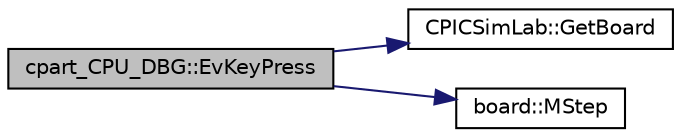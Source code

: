digraph "cpart_CPU_DBG::EvKeyPress"
{
 // LATEX_PDF_SIZE
  edge [fontname="Helvetica",fontsize="10",labelfontname="Helvetica",labelfontsize="10"];
  node [fontname="Helvetica",fontsize="10",shape=record];
  rankdir="LR";
  Node1 [label="cpart_CPU_DBG::EvKeyPress",height=0.2,width=0.4,color="black", fillcolor="grey75", style="filled", fontcolor="black",tooltip="Event handler on the part."];
  Node1 -> Node2 [color="midnightblue",fontsize="10",style="solid",fontname="Helvetica"];
  Node2 [label="CPICSimLab::GetBoard",height=0.2,width=0.4,color="black", fillcolor="white", style="filled",URL="$class_c_p_i_c_sim_lab.html#aeae1956b61d48261081fc1b2bf339017",tooltip="Return a pointer to board object."];
  Node1 -> Node3 [color="midnightblue",fontsize="10",style="solid",fontname="Helvetica"];
  Node3 [label="board::MStep",height=0.2,width=0.4,color="black", fillcolor="white", style="filled",URL="$classboard.html#ad55b24f415d25c8daaf5a8ee946396b7",tooltip="board microcontroller run one step"];
}
